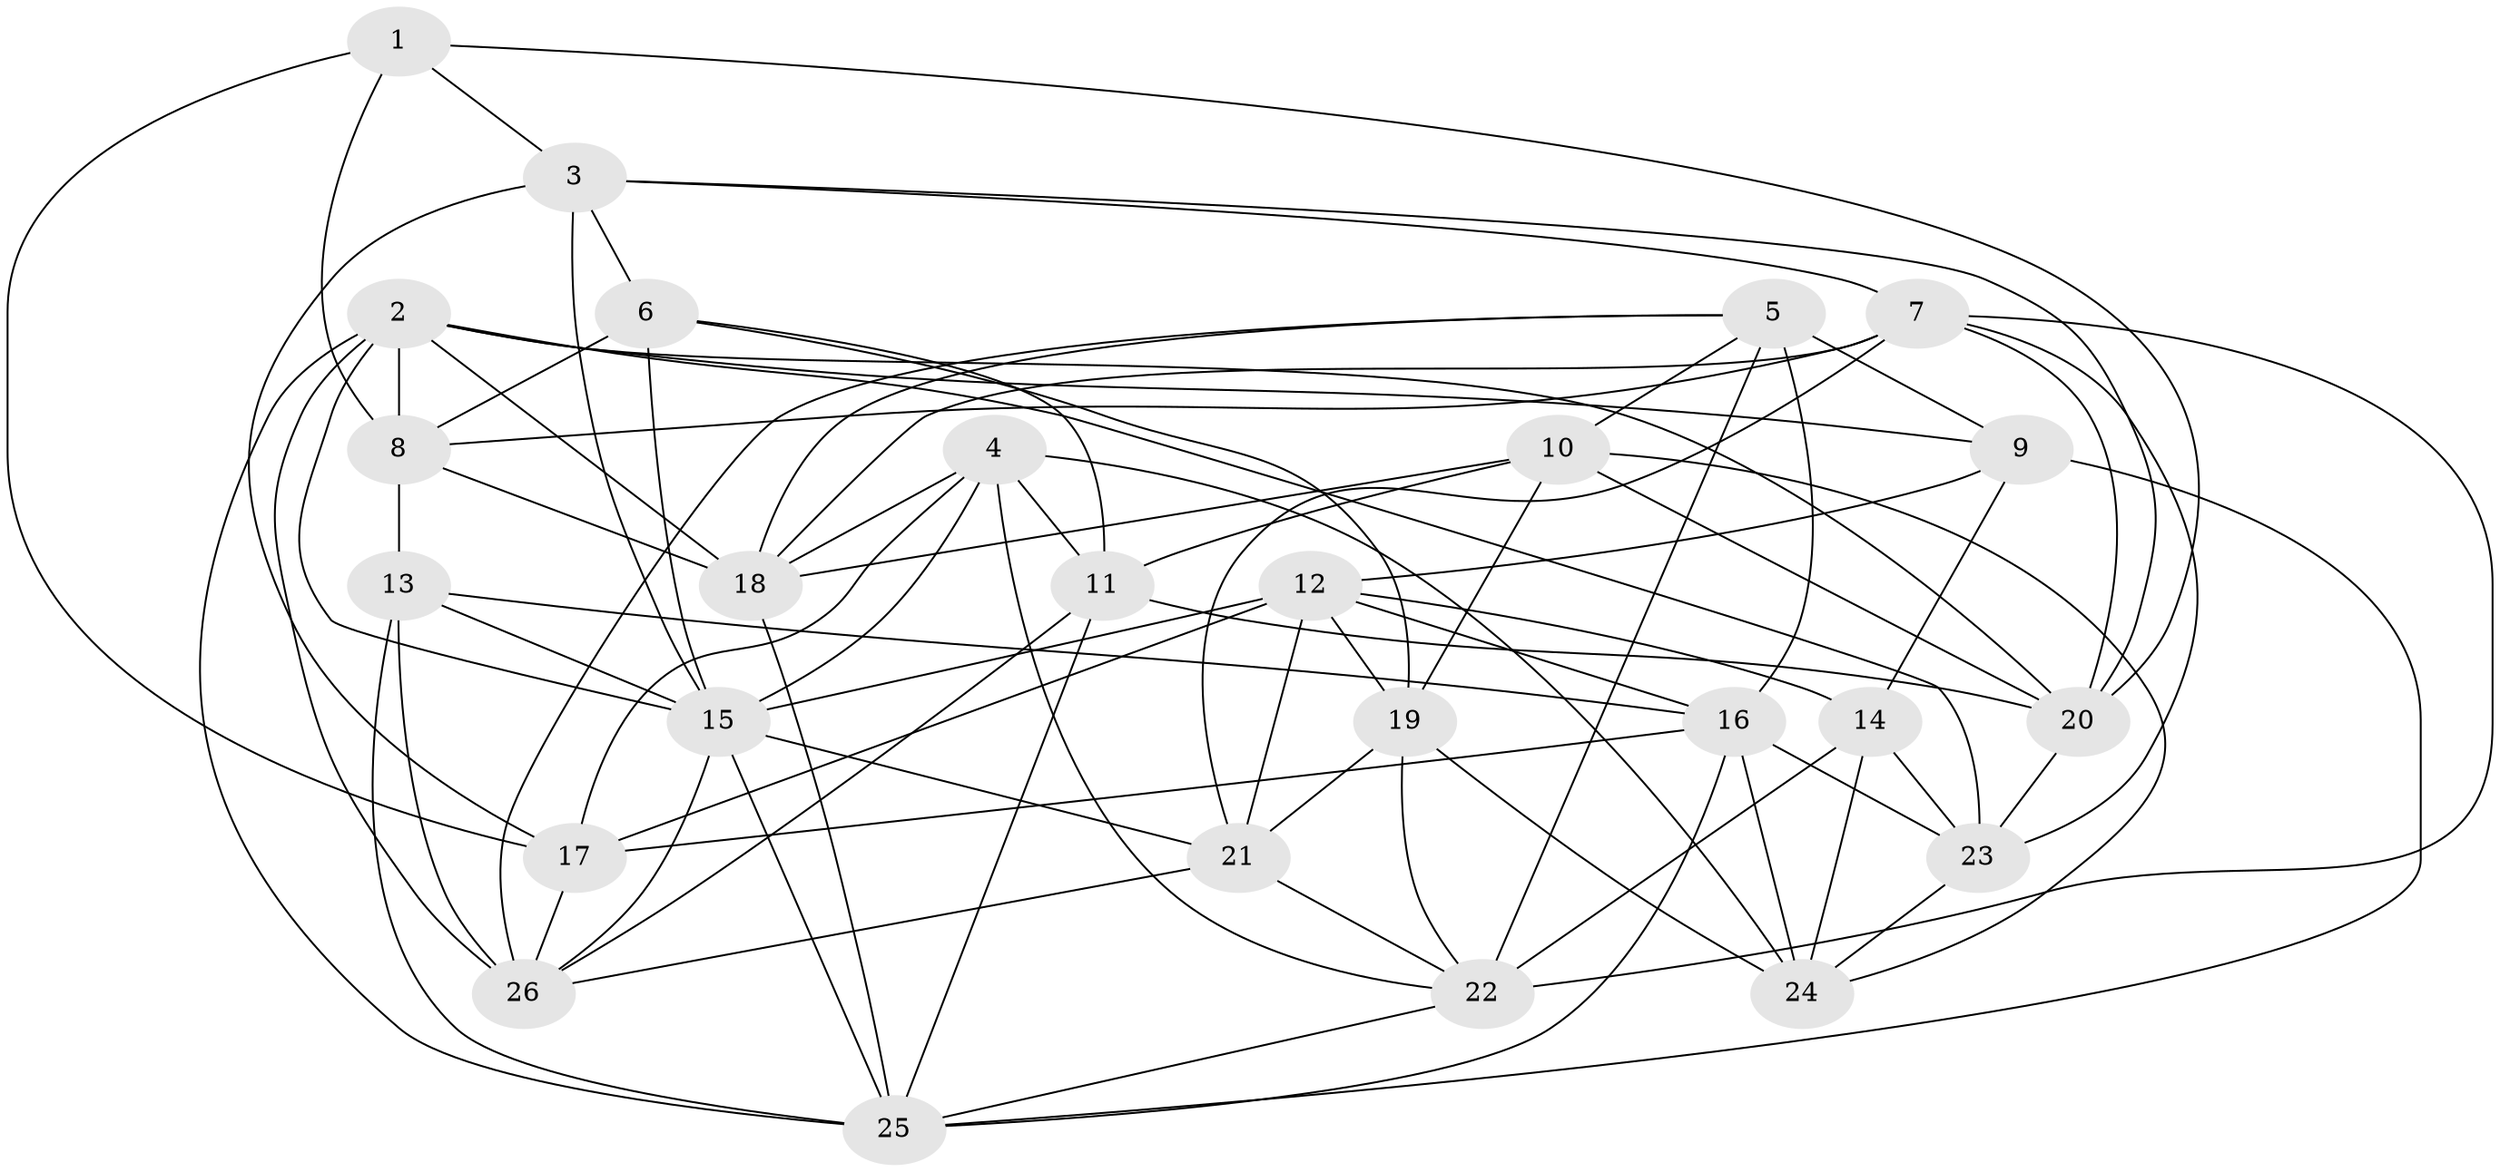// original degree distribution, {4: 1.0}
// Generated by graph-tools (version 1.1) at 2025/38/03/04/25 23:38:11]
// undirected, 26 vertices, 82 edges
graph export_dot {
  node [color=gray90,style=filled];
  1;
  2;
  3;
  4;
  5;
  6;
  7;
  8;
  9;
  10;
  11;
  12;
  13;
  14;
  15;
  16;
  17;
  18;
  19;
  20;
  21;
  22;
  23;
  24;
  25;
  26;
  1 -- 3 [weight=1.0];
  1 -- 8 [weight=1.0];
  1 -- 17 [weight=1.0];
  1 -- 20 [weight=1.0];
  2 -- 8 [weight=1.0];
  2 -- 9 [weight=1.0];
  2 -- 15 [weight=1.0];
  2 -- 18 [weight=1.0];
  2 -- 20 [weight=2.0];
  2 -- 23 [weight=2.0];
  2 -- 25 [weight=1.0];
  2 -- 26 [weight=1.0];
  3 -- 6 [weight=1.0];
  3 -- 7 [weight=2.0];
  3 -- 15 [weight=1.0];
  3 -- 17 [weight=2.0];
  3 -- 20 [weight=1.0];
  4 -- 11 [weight=1.0];
  4 -- 15 [weight=1.0];
  4 -- 17 [weight=2.0];
  4 -- 18 [weight=1.0];
  4 -- 22 [weight=1.0];
  4 -- 24 [weight=2.0];
  5 -- 9 [weight=1.0];
  5 -- 10 [weight=1.0];
  5 -- 16 [weight=2.0];
  5 -- 18 [weight=1.0];
  5 -- 22 [weight=2.0];
  5 -- 26 [weight=1.0];
  6 -- 8 [weight=1.0];
  6 -- 11 [weight=1.0];
  6 -- 15 [weight=2.0];
  6 -- 19 [weight=1.0];
  7 -- 8 [weight=1.0];
  7 -- 18 [weight=1.0];
  7 -- 20 [weight=1.0];
  7 -- 21 [weight=2.0];
  7 -- 22 [weight=2.0];
  7 -- 23 [weight=1.0];
  8 -- 13 [weight=1.0];
  8 -- 18 [weight=1.0];
  9 -- 12 [weight=1.0];
  9 -- 14 [weight=2.0];
  9 -- 25 [weight=1.0];
  10 -- 11 [weight=1.0];
  10 -- 18 [weight=1.0];
  10 -- 19 [weight=1.0];
  10 -- 20 [weight=1.0];
  10 -- 24 [weight=1.0];
  11 -- 20 [weight=1.0];
  11 -- 25 [weight=1.0];
  11 -- 26 [weight=1.0];
  12 -- 14 [weight=1.0];
  12 -- 15 [weight=1.0];
  12 -- 16 [weight=1.0];
  12 -- 17 [weight=1.0];
  12 -- 19 [weight=1.0];
  12 -- 21 [weight=2.0];
  13 -- 15 [weight=1.0];
  13 -- 16 [weight=2.0];
  13 -- 25 [weight=2.0];
  13 -- 26 [weight=2.0];
  14 -- 22 [weight=2.0];
  14 -- 23 [weight=1.0];
  14 -- 24 [weight=2.0];
  15 -- 21 [weight=1.0];
  15 -- 25 [weight=1.0];
  15 -- 26 [weight=1.0];
  16 -- 17 [weight=1.0];
  16 -- 23 [weight=2.0];
  16 -- 24 [weight=1.0];
  16 -- 25 [weight=1.0];
  17 -- 26 [weight=1.0];
  18 -- 25 [weight=2.0];
  19 -- 21 [weight=1.0];
  19 -- 22 [weight=1.0];
  19 -- 24 [weight=1.0];
  20 -- 23 [weight=3.0];
  21 -- 22 [weight=1.0];
  21 -- 26 [weight=1.0];
  22 -- 25 [weight=1.0];
  23 -- 24 [weight=1.0];
}
